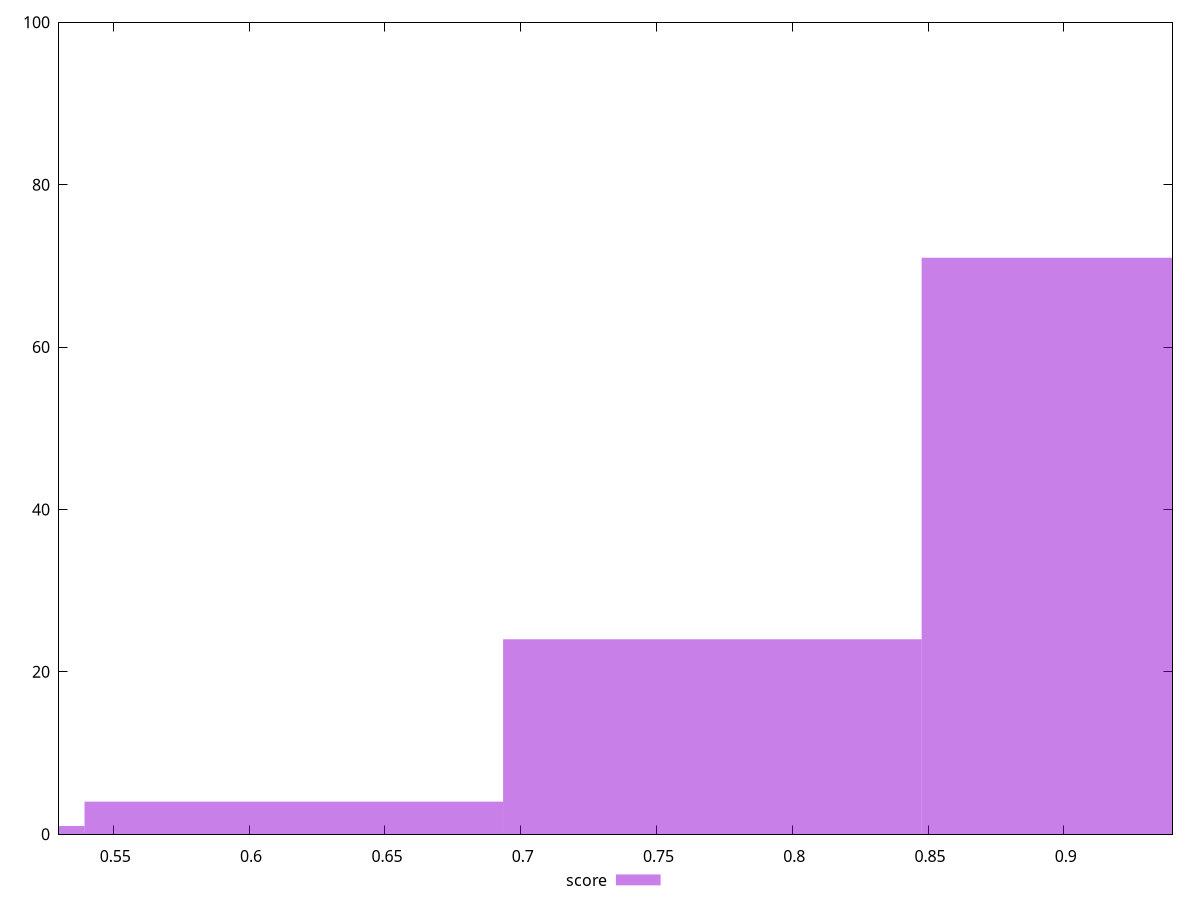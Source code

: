reset

$score <<EOF
0.616457019361208 4
0.924685529041812 71
0.7705712742015101 24
0.462342764520906 1
EOF

set key outside below
set boxwidth 0.154114254840302
set xrange [0.53:0.94]
set yrange [0:100]
set trange [0:100]
set style fill transparent solid 0.5 noborder
set terminal svg size 640, 490 enhanced background rgb 'white'
set output "report_00015_2021-02-09T16-11-33.973Z/first-contentful-paint/samples/pages+cached/score/histogram.svg"

plot $score title "score" with boxes

reset
